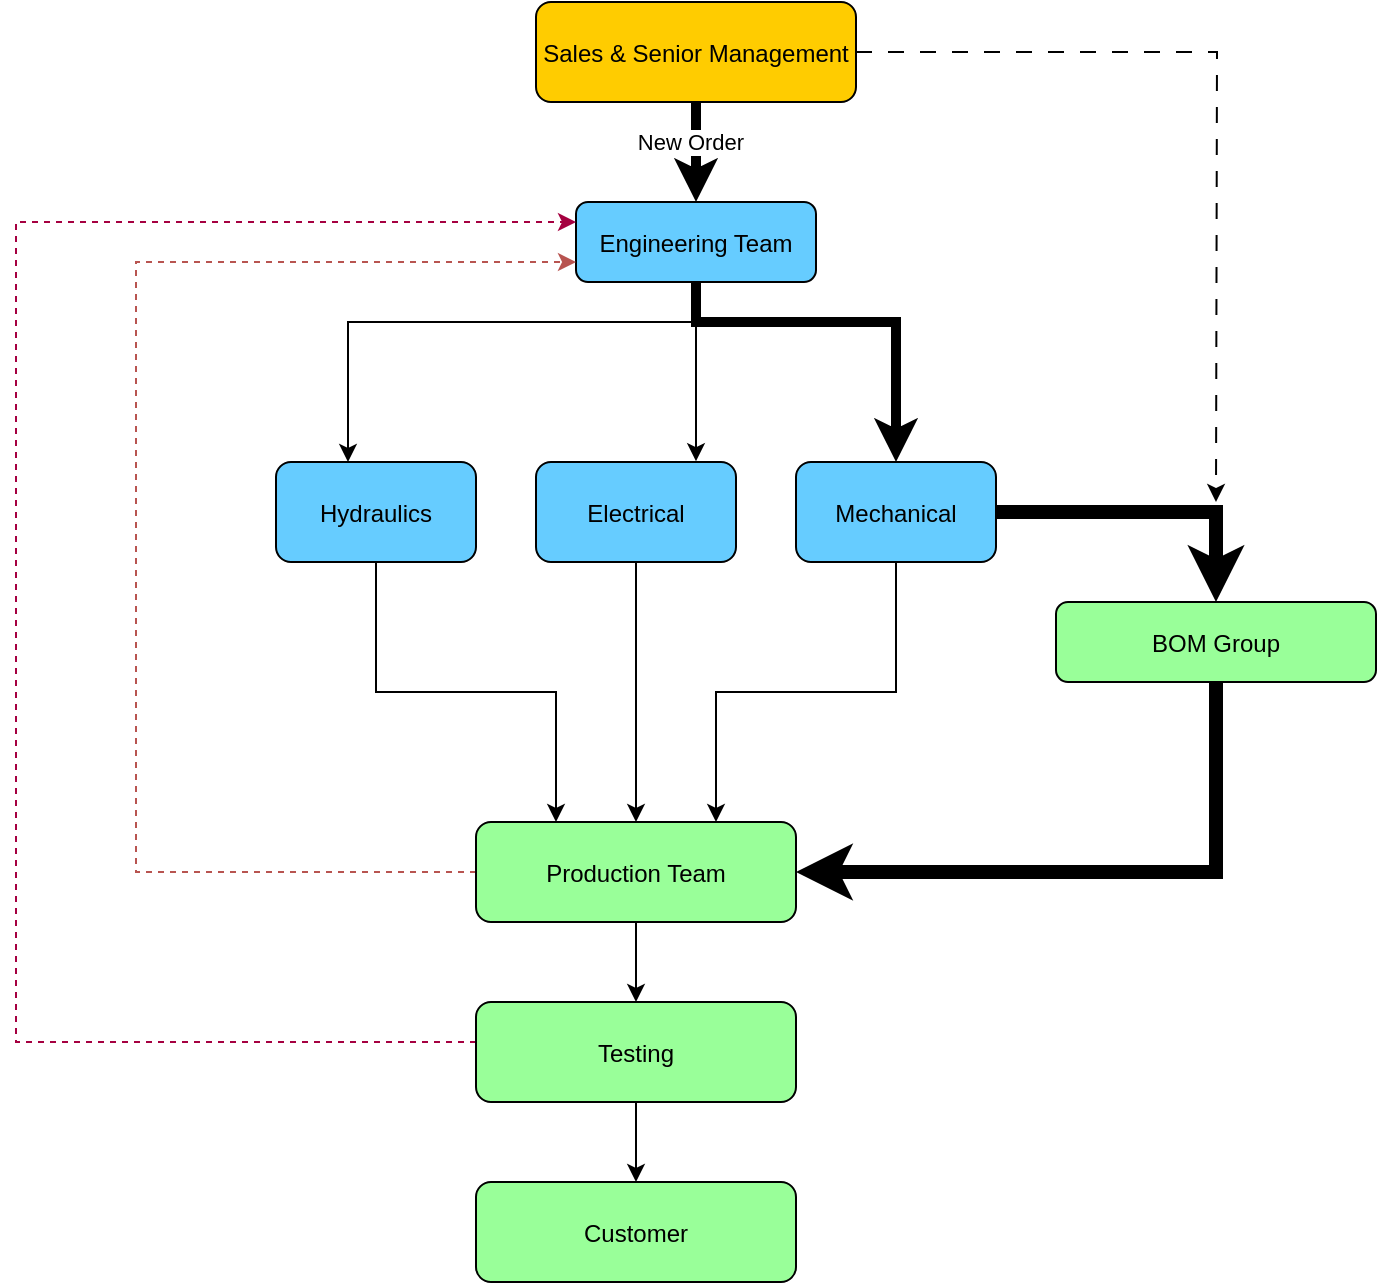 <mxfile version="26.1.0" pages="3">
  <diagram name="General" id="No3-iOUvfLazlfiff-4d">
    <mxGraphModel dx="2045" dy="622" grid="1" gridSize="10" guides="1" tooltips="1" connect="1" arrows="1" fold="1" page="1" pageScale="1" pageWidth="850" pageHeight="1100" math="0" shadow="0">
      <root>
        <mxCell id="0" />
        <mxCell id="1" parent="0" />
        <mxCell id="SzrzubWZVBXM1hfCZhp--23" style="edgeStyle=orthogonalEdgeStyle;rounded=0;orthogonalLoop=1;jettySize=auto;html=1;dashed=1;dashPattern=8 8;" parent="1" source="2" edge="1">
          <mxGeometry relative="1" as="geometry">
            <mxPoint x="430" y="300" as="targetPoint" />
          </mxGeometry>
        </mxCell>
        <mxCell id="2" value="Sales &amp; Senior Management" style="rounded=1;fillColor=#FFCC00;" parent="1" vertex="1">
          <mxGeometry x="90" y="50" width="160" height="50" as="geometry" />
        </mxCell>
        <mxCell id="SzrzubWZVBXM1hfCZhp--17" style="edgeStyle=orthogonalEdgeStyle;rounded=0;orthogonalLoop=1;jettySize=auto;html=1;entryX=0.5;entryY=0;entryDx=0;entryDy=0;exitX=1;exitY=0.5;exitDx=0;exitDy=0;strokeWidth=5;" parent="1" source="3" target="5" edge="1">
          <mxGeometry relative="1" as="geometry">
            <mxPoint x="290" y="140" as="targetPoint" />
            <Array as="points">
              <mxPoint x="170" y="170" />
              <mxPoint x="170" y="210" />
              <mxPoint x="270" y="210" />
            </Array>
          </mxGeometry>
        </mxCell>
        <mxCell id="3" value="Engineering Team" style="rounded=1;fillColor=#66CCFF;" parent="1" vertex="1">
          <mxGeometry x="110" y="150" width="120" height="40" as="geometry" />
        </mxCell>
        <mxCell id="iDRPf3AtdjNOAsDnwFqB-9" style="edgeStyle=orthogonalEdgeStyle;rounded=0;orthogonalLoop=1;jettySize=auto;html=1;entryX=0.5;entryY=0;entryDx=0;entryDy=0;" edge="1" parent="1" source="4" target="iDRPf3AtdjNOAsDnwFqB-8">
          <mxGeometry relative="1" as="geometry" />
        </mxCell>
        <mxCell id="iDRPf3AtdjNOAsDnwFqB-12" style="edgeStyle=orthogonalEdgeStyle;rounded=0;orthogonalLoop=1;jettySize=auto;html=1;entryX=0;entryY=0.75;entryDx=0;entryDy=0;fillColor=#f8cecc;strokeColor=#b85450;dashed=1;" edge="1" parent="1" source="4" target="3">
          <mxGeometry relative="1" as="geometry">
            <mxPoint x="-320" y="170" as="targetPoint" />
            <Array as="points">
              <mxPoint x="-110" y="485" />
              <mxPoint x="-110" y="180" />
            </Array>
          </mxGeometry>
        </mxCell>
        <mxCell id="4" value="Production Team" style="rounded=1;fillColor=#99FF99;" parent="1" vertex="1">
          <mxGeometry x="60" y="460" width="160" height="50" as="geometry" />
        </mxCell>
        <mxCell id="SzrzubWZVBXM1hfCZhp--18" style="edgeStyle=orthogonalEdgeStyle;rounded=0;orthogonalLoop=1;jettySize=auto;html=1;entryX=0.5;entryY=0;entryDx=0;entryDy=0;strokeWidth=7;" parent="1" source="5" target="SzrzubWZVBXM1hfCZhp--13" edge="1">
          <mxGeometry relative="1" as="geometry" />
        </mxCell>
        <mxCell id="SzrzubWZVBXM1hfCZhp--27" style="edgeStyle=orthogonalEdgeStyle;rounded=0;orthogonalLoop=1;jettySize=auto;html=1;entryX=0.75;entryY=0;entryDx=0;entryDy=0;" parent="1" source="5" target="4" edge="1">
          <mxGeometry relative="1" as="geometry" />
        </mxCell>
        <mxCell id="5" value="Mechanical" style="rounded=1;fillColor=#66CCFF;" parent="1" vertex="1">
          <mxGeometry x="220" y="280" width="100" height="50" as="geometry" />
        </mxCell>
        <mxCell id="SzrzubWZVBXM1hfCZhp--26" style="edgeStyle=orthogonalEdgeStyle;rounded=0;orthogonalLoop=1;jettySize=auto;html=1;entryX=0.25;entryY=0;entryDx=0;entryDy=0;" parent="1" source="6" target="4" edge="1">
          <mxGeometry relative="1" as="geometry" />
        </mxCell>
        <mxCell id="6" value="Hydraulics" style="rounded=1;fillColor=#66CCFF;" parent="1" vertex="1">
          <mxGeometry x="-40" y="280" width="100" height="50" as="geometry" />
        </mxCell>
        <mxCell id="SzrzubWZVBXM1hfCZhp--22" style="edgeStyle=orthogonalEdgeStyle;rounded=0;orthogonalLoop=1;jettySize=auto;html=1;entryX=0.5;entryY=0;entryDx=0;entryDy=0;" parent="1" source="7" target="4" edge="1">
          <mxGeometry relative="1" as="geometry" />
        </mxCell>
        <mxCell id="7" value="Electrical" style="rounded=1;fillColor=#66CCFF;" parent="1" vertex="1">
          <mxGeometry x="90" y="280" width="100" height="50" as="geometry" />
        </mxCell>
        <mxCell id="8" style="strokeWidth=5;" parent="1" source="2" target="3" edge="1">
          <mxGeometry relative="1" as="geometry" />
        </mxCell>
        <mxCell id="SzrzubWZVBXM1hfCZhp--12" value="New Order" style="edgeLabel;html=1;align=center;verticalAlign=middle;resizable=0;points=[];" parent="8" vertex="1" connectable="0">
          <mxGeometry x="-0.2" y="-3" relative="1" as="geometry">
            <mxPoint as="offset" />
          </mxGeometry>
        </mxCell>
        <mxCell id="SzrzubWZVBXM1hfCZhp--15" style="edgeStyle=orthogonalEdgeStyle;rounded=0;orthogonalLoop=1;jettySize=auto;html=1;entryX=1;entryY=0.5;entryDx=0;entryDy=0;strokeWidth=7;" parent="1" source="SzrzubWZVBXM1hfCZhp--13" target="4" edge="1">
          <mxGeometry relative="1" as="geometry">
            <mxPoint x="310" y="350" as="targetPoint" />
            <Array as="points">
              <mxPoint x="430" y="485" />
            </Array>
          </mxGeometry>
        </mxCell>
        <mxCell id="SzrzubWZVBXM1hfCZhp--13" value="BOM Group" style="rounded=1;fillColor=#99FF99;" parent="1" vertex="1">
          <mxGeometry x="350" y="350" width="160" height="40" as="geometry" />
        </mxCell>
        <mxCell id="SzrzubWZVBXM1hfCZhp--19" style="edgeStyle=orthogonalEdgeStyle;rounded=0;orthogonalLoop=1;jettySize=auto;html=1;entryX=0.8;entryY=-0.008;entryDx=0;entryDy=0;entryPerimeter=0;" parent="1" source="3" target="7" edge="1">
          <mxGeometry relative="1" as="geometry" />
        </mxCell>
        <mxCell id="SzrzubWZVBXM1hfCZhp--20" style="edgeStyle=orthogonalEdgeStyle;rounded=0;orthogonalLoop=1;jettySize=auto;html=1;entryX=0.36;entryY=0;entryDx=0;entryDy=0;entryPerimeter=0;" parent="1" source="3" target="6" edge="1">
          <mxGeometry relative="1" as="geometry">
            <Array as="points">
              <mxPoint x="170" y="210" />
              <mxPoint x="-4" y="210" />
            </Array>
          </mxGeometry>
        </mxCell>
        <mxCell id="iDRPf3AtdjNOAsDnwFqB-11" style="edgeStyle=orthogonalEdgeStyle;rounded=0;orthogonalLoop=1;jettySize=auto;html=1;entryX=0.5;entryY=0;entryDx=0;entryDy=0;" edge="1" parent="1" source="iDRPf3AtdjNOAsDnwFqB-8" target="iDRPf3AtdjNOAsDnwFqB-10">
          <mxGeometry relative="1" as="geometry" />
        </mxCell>
        <mxCell id="iDRPf3AtdjNOAsDnwFqB-13" style="edgeStyle=orthogonalEdgeStyle;rounded=0;orthogonalLoop=1;jettySize=auto;html=1;fillColor=#d80073;strokeColor=#A50040;dashed=1;" edge="1" parent="1" source="iDRPf3AtdjNOAsDnwFqB-8">
          <mxGeometry relative="1" as="geometry">
            <mxPoint x="110" y="160" as="targetPoint" />
            <Array as="points">
              <mxPoint x="-170" y="570" />
              <mxPoint x="-170" y="160" />
              <mxPoint x="110" y="160" />
            </Array>
          </mxGeometry>
        </mxCell>
        <mxCell id="iDRPf3AtdjNOAsDnwFqB-8" value="Testing" style="rounded=1;fillColor=#99FF99;" vertex="1" parent="1">
          <mxGeometry x="60" y="550" width="160" height="50" as="geometry" />
        </mxCell>
        <mxCell id="iDRPf3AtdjNOAsDnwFqB-10" value="Customer" style="rounded=1;fillColor=#99FF99;" vertex="1" parent="1">
          <mxGeometry x="60" y="640" width="160" height="50" as="geometry" />
        </mxCell>
      </root>
    </mxGraphModel>
  </diagram>
  <diagram id="85QVw6fzVb0mpSmpkDnV" name="Engineering">
    <mxGraphModel dx="2537" dy="878" grid="1" gridSize="10" guides="1" tooltips="1" connect="1" arrows="1" fold="1" page="1" pageScale="1" pageWidth="850" pageHeight="1100" math="0" shadow="0">
      <root>
        <mxCell id="0" />
        <mxCell id="1" parent="0" />
        <mxCell id="node1" value="Task/Request Received" style="rounded=1;fillColor=#FFFFCC;" vertex="1" parent="1">
          <mxGeometry x="150" y="30" width="200" height="50" as="geometry" />
        </mxCell>
        <mxCell id="node3" value="Assign task to Engineering Lead" style="rounded=1;fillColor=#e3c800;fontColor=#000000;strokeColor=#B09500;" vertex="1" parent="1">
          <mxGeometry x="150" y="180" width="200" height="50" as="geometry" />
        </mxCell>
        <mxCell id="node4" value="Engineering Lead &#xa;Filter Task Type?" style="shape=rhombus;perimeter=rhombusPerimeter;fillColor=#1ba1e2;fontColor=#ffffff;strokeColor=#006EAF;" vertex="1" parent="1">
          <mxGeometry x="130" y="250" width="240" height="80" as="geometry" />
        </mxCell>
        <mxCell id="node6" value="Hydraulics Task: &#xa;Works with Hydraulic Engineer" style="rounded=1;fillColor=#60a917;fontColor=#ffffff;strokeColor=#2D7600;" vertex="1" parent="1">
          <mxGeometry x="425" y="370" width="250" height="50" as="geometry" />
        </mxCell>
        <mxCell id="1MNc7-N7yqB63XDzpFrG-16" style="edgeStyle=orthogonalEdgeStyle;rounded=0;orthogonalLoop=1;jettySize=auto;html=1;entryX=0;entryY=0.5;entryDx=0;entryDy=0;" edge="1" parent="1" source="node8" target="node9">
          <mxGeometry relative="1" as="geometry">
            <Array as="points">
              <mxPoint x="-60" y="550" />
            </Array>
          </mxGeometry>
        </mxCell>
        <mxCell id="node8" value="Too Difficult: &#xa;Works with Senior Design Engineer" style="rounded=1;fillColor=#A2C4C9;" vertex="1" parent="1">
          <mxGeometry x="-180" y="370" width="250" height="50" as="geometry" />
        </mxCell>
        <mxCell id="9KwKzdnsQLaEPr1uJze_-3" value="" style="edgeStyle=orthogonalEdgeStyle;rounded=0;orthogonalLoop=1;jettySize=auto;html=1;" edge="1" parent="1" source="node9" target="node5">
          <mxGeometry relative="1" as="geometry" />
        </mxCell>
        <mxCell id="node9" value="Engineering Lead &#xa;releases drawing/solution to BOM Group" style="rounded=1;fillColor=#1ba1e2;fontColor=#ffffff;strokeColor=#006EAF;" vertex="1" parent="1">
          <mxGeometry x="100" y="525" width="300" height="50" as="geometry" />
        </mxCell>
        <mxCell id="node10" value="BOM Group forwards to Purchasing/Production" style="rounded=1;fillColor=#B6D7A8;" vertex="1" parent="1">
          <mxGeometry x="100" y="660" width="300" height="50" as="geometry" />
        </mxCell>
        <mxCell id="edge1" style="edgeStyle=orthogonalEdgeStyle;rounded=0;entryX=0.5;entryY=0;entryDx=0;entryDy=0;" edge="1" parent="1" source="node1" target="9KwKzdnsQLaEPr1uJze_-4">
          <mxGeometry relative="1" as="geometry">
            <mxPoint x="250" y="100" as="targetPoint" />
          </mxGeometry>
        </mxCell>
        <mxCell id="edge2" style="edgeStyle=orthogonalEdgeStyle;rounded=0;exitX=0.5;exitY=1;exitDx=0;exitDy=0;" edge="1" parent="1" source="9KwKzdnsQLaEPr1uJze_-4" target="node3">
          <mxGeometry relative="1" as="geometry">
            <mxPoint x="250" y="150" as="sourcePoint" />
          </mxGeometry>
        </mxCell>
        <mxCell id="edge3" style="edgeStyle=orthogonalEdgeStyle;rounded=0;" edge="1" parent="1" source="node3" target="node4">
          <mxGeometry relative="1" as="geometry" />
        </mxCell>
        <mxCell id="edge4" style="edgeStyle=orthogonalEdgeStyle;rounded=0;html=1;" edge="1" parent="1" source="node4" target="node5">
          <mxGeometry relative="1" as="geometry">
            <mxPoint x="80" y="300" as="targetPoint" />
          </mxGeometry>
        </mxCell>
        <mxCell id="edge5" style="edgeStyle=orthogonalEdgeStyle;rounded=0;html=1;" edge="1" parent="1" source="node4" target="node6">
          <mxGeometry relative="1" as="geometry">
            <mxPoint x="420" y="300" as="targetPoint" />
          </mxGeometry>
        </mxCell>
        <mxCell id="edge6" style="edgeStyle=orthogonalEdgeStyle;rounded=0;html=1;" edge="1" parent="1" source="node4" target="node7">
          <mxGeometry relative="1" as="geometry">
            <mxPoint x="80" y="300" as="targetPoint" />
          </mxGeometry>
        </mxCell>
        <mxCell id="edge7" style="edgeStyle=orthogonalEdgeStyle;rounded=0;html=1;" edge="1" parent="1" source="node4" target="node8">
          <mxGeometry relative="1" as="geometry">
            <mxPoint x="420" y="300" as="targetPoint" />
          </mxGeometry>
        </mxCell>
        <mxCell id="edge9" style="edgeStyle=orthogonalEdgeStyle;rounded=0;" edge="1" parent="1" source="node6" target="node9">
          <mxGeometry relative="1" as="geometry">
            <Array as="points">
              <mxPoint x="550" y="530" />
            </Array>
          </mxGeometry>
        </mxCell>
        <mxCell id="edge10" style="edgeStyle=orthogonalEdgeStyle;rounded=0;" edge="1" parent="1" source="node7" target="node9">
          <mxGeometry relative="1" as="geometry">
            <Array as="points">
              <mxPoint x="830" y="550" />
            </Array>
          </mxGeometry>
        </mxCell>
        <mxCell id="edge12" style="edgeStyle=orthogonalEdgeStyle;rounded=0;" edge="1" parent="1" source="node9" target="node10">
          <mxGeometry relative="1" as="geometry" />
        </mxCell>
        <mxCell id="node7" value="Electrical Task: &#xa;Works with Electrical Engineer" style="rounded=1;fillColor=#d80073;fontColor=#ffffff;strokeColor=#A50040;" vertex="1" parent="1">
          <mxGeometry x="710" y="370" width="250" height="50" as="geometry" />
        </mxCell>
        <mxCell id="1MNc7-N7yqB63XDzpFrG-15" style="edgeStyle=orthogonalEdgeStyle;rounded=0;orthogonalLoop=1;jettySize=auto;html=1;" edge="1" parent="1" source="node5">
          <mxGeometry relative="1" as="geometry">
            <mxPoint x="250" y="525" as="targetPoint" />
            <Array as="points">
              <mxPoint x="250" y="525" />
            </Array>
          </mxGeometry>
        </mxCell>
        <mxCell id="node5" value="Mechanical Task: &#xa;Works alone or with Designer/Junior Engineers" style="rounded=1;fillColor=#1ba1e2;fontColor=#ffffff;strokeColor=#006EAF;" vertex="1" parent="1">
          <mxGeometry x="125" y="370" width="250" height="50" as="geometry" />
        </mxCell>
        <mxCell id="9KwKzdnsQLaEPr1uJze_-4" value="&lt;span style=&quot;text-wrap-mode: nowrap;&quot;&gt;Engineering Manager &lt;br&gt;filters task based on project&lt;/span&gt;" style="rhombus;whiteSpace=wrap;html=1;fillColor=#e3c800;fontColor=#000000;strokeColor=#B09500;" vertex="1" parent="1">
          <mxGeometry x="120" y="100" width="260" height="60" as="geometry" />
        </mxCell>
      </root>
    </mxGraphModel>
  </diagram>
  <diagram id="IbbpXL2FcBIL8GoWaBNN" name="Clickup">
    <mxGraphModel dx="1434" dy="746" grid="1" gridSize="10" guides="1" tooltips="1" connect="1" arrows="1" fold="1" page="1" pageScale="1" pageWidth="850" pageHeight="1100" math="0" shadow="0">
      <root>
        <mxCell id="0" />
        <mxCell id="1" parent="0" />
        <mxCell id="TGeP6-d0HH7yMN9INx-B-13" value="Google Sheets&amp;nbsp;&lt;div&gt;as data linker&amp;nbsp;&lt;/div&gt;" style="rounded=0;whiteSpace=wrap;html=1;fillColor=#66FF66;opacity=30;align=left;" parent="1" vertex="1">
          <mxGeometry x="70" y="260" width="490" height="260" as="geometry" />
        </mxCell>
        <mxCell id="2" value="Microsoft Excel" style="rounded=1;whiteSpace=wrap;html=1;align=center;verticalAlign=middle;fillColor=#dae8fc;" parent="1" vertex="1">
          <mxGeometry x="50" y="80" width="120" height="50" as="geometry" />
        </mxCell>
        <mxCell id="P3mDZlIxh-2CLUhGkdTf-10" style="edgeStyle=orthogonalEdgeStyle;rounded=0;orthogonalLoop=1;jettySize=auto;html=1;exitX=0.75;exitY=1;exitDx=0;exitDy=0;entryX=0;entryY=0;entryDx=0;entryDy=0;" edge="1" parent="1" source="3" target="6">
          <mxGeometry relative="1" as="geometry" />
        </mxCell>
        <mxCell id="P3mDZlIxh-2CLUhGkdTf-11" value="Retrive" style="edgeLabel;html=1;align=center;verticalAlign=middle;resizable=0;points=[];" vertex="1" connectable="0" parent="P3mDZlIxh-2CLUhGkdTf-10">
          <mxGeometry x="-0.034" y="1" relative="1" as="geometry">
            <mxPoint y="1" as="offset" />
          </mxGeometry>
        </mxCell>
        <mxCell id="3" value="Google Sheets&#xa;Master Sheet" style="rounded=1;whiteSpace=wrap;html=1;align=center;verticalAlign=middle;fillColor=#d5e8d4;" parent="1" vertex="1">
          <mxGeometry x="140" y="260" width="140" height="50" as="geometry" />
        </mxCell>
        <mxCell id="4" value="Google Sheets&#xa;Partial Info Sheet" style="rounded=1;whiteSpace=wrap;html=1;align=center;verticalAlign=middle;fillColor=#d5e8d4;" parent="1" vertex="1">
          <mxGeometry x="360" y="260" width="160" height="50" as="geometry" />
        </mxCell>
        <mxCell id="5" value="ClickUp&#xa;Project List" style="rounded=1;whiteSpace=wrap;html=1;align=center;verticalAlign=middle;fillColor=#fff2cc;" parent="1" vertex="1">
          <mxGeometry x="480" y="80" width="120" height="50" as="geometry" />
        </mxCell>
        <mxCell id="TGeP6-d0HH7yMN9INx-B-12" style="edgeStyle=orthogonalEdgeStyle;rounded=0;orthogonalLoop=1;jettySize=auto;html=1;exitX=0;exitY=0.5;exitDx=0;exitDy=0;entryX=0.5;entryY=1;entryDx=0;entryDy=0;" parent="1" source="6" target="3" edge="1">
          <mxGeometry relative="1" as="geometry" />
        </mxCell>
        <mxCell id="TGeP6-d0HH7yMN9INx-B-16" value="Query" style="edgeLabel;html=1;align=center;verticalAlign=middle;resizable=0;points=[];" parent="TGeP6-d0HH7yMN9INx-B-12" vertex="1" connectable="0">
          <mxGeometry x="-0.162" y="1" relative="1" as="geometry">
            <mxPoint x="1" y="-16" as="offset" />
          </mxGeometry>
        </mxCell>
        <mxCell id="P3mDZlIxh-2CLUhGkdTf-12" style="edgeStyle=orthogonalEdgeStyle;rounded=0;orthogonalLoop=1;jettySize=auto;html=1;exitX=0.5;exitY=0;exitDx=0;exitDy=0;entryX=0.25;entryY=1;entryDx=0;entryDy=0;" edge="1" parent="1" source="6" target="4">
          <mxGeometry relative="1" as="geometry">
            <Array as="points">
              <mxPoint x="370" y="358" />
              <mxPoint x="400" y="358" />
            </Array>
          </mxGeometry>
        </mxCell>
        <mxCell id="P3mDZlIxh-2CLUhGkdTf-13" value="Push" style="edgeLabel;html=1;align=center;verticalAlign=middle;resizable=0;points=[];" vertex="1" connectable="0" parent="P3mDZlIxh-2CLUhGkdTf-12">
          <mxGeometry x="0.016" y="-1" relative="1" as="geometry">
            <mxPoint y="1" as="offset" />
          </mxGeometry>
        </mxCell>
        <mxCell id="6" value="Macro (Sync Script)" style="ellipse;whiteSpace=wrap;html=1;align=center;verticalAlign=middle;fillColor=#f8cecc;" parent="1" vertex="1">
          <mxGeometry x="290" y="405" width="160" height="50" as="geometry" />
        </mxCell>
        <mxCell id="7" value="" style="endArrow=block;edgeStyle=orthogonalEdgeStyle;entryX=0.276;entryY=0.019;entryDx=0;entryDy=0;entryPerimeter=0;" parent="1" source="2" target="TGeP6-d0HH7yMN9INx-B-13" edge="1">
          <mxGeometry relative="1" as="geometry" />
        </mxCell>
        <mxCell id="TGeP6-d0HH7yMN9INx-B-11" value="Coupler.io" style="edgeLabel;html=1;align=center;verticalAlign=middle;resizable=0;points=[];" parent="7" vertex="1" connectable="0">
          <mxGeometry x="-0.225" y="-1" relative="1" as="geometry">
            <mxPoint as="offset" />
          </mxGeometry>
        </mxCell>
        <mxCell id="9" value="Two-Way Sync&#xa;Clickup to Sheets" style="edgeStyle=orthogonalEdgeStyle;startArrow=block;endArrow=block;entryX=0.5;entryY=1;entryDx=0;entryDy=0;exitX=0.755;exitY=0;exitDx=0;exitDy=0;exitPerimeter=0;" parent="1" source="TGeP6-d0HH7yMN9INx-B-13" target="5" edge="1">
          <mxGeometry x="0.011" relative="1" as="geometry">
            <mxPoint x="380" y="230" as="sourcePoint" />
            <Array as="points">
              <mxPoint x="440" y="195" />
              <mxPoint x="540" y="195" />
            </Array>
            <mxPoint as="offset" />
          </mxGeometry>
        </mxCell>
        <mxCell id="10" value="Trigger" style="endArrow=block;edgeStyle=elbowEdgeStyle;elbow=vertical;entryX=1;entryY=0.5;entryDx=0;entryDy=0;" parent="1" target="6" edge="1">
          <mxGeometry relative="1" as="geometry">
            <mxPoint x="490.0" y="310" as="sourcePoint" />
            <mxPoint x="460" y="430" as="targetPoint" />
            <Array as="points">
              <mxPoint x="510" y="430" />
            </Array>
          </mxGeometry>
        </mxCell>
        <mxCell id="TGeP6-d0HH7yMN9INx-B-18" value="List" style="swimlane;fontStyle=0;childLayout=stackLayout;horizontal=1;startSize=30;horizontalStack=0;resizeParent=1;resizeParentMax=0;resizeLast=0;collapsible=1;marginBottom=0;whiteSpace=wrap;html=1;fontSize=6;spacing=2;aspect=fixed;" parent="1" vertex="1">
          <mxGeometry x="340" y="455" width="130" height="113.88" as="geometry">
            <mxRectangle x="340" y="455" width="60" height="30" as="alternateBounds" />
          </mxGeometry>
        </mxCell>
        <mxCell id="TGeP6-d0HH7yMN9INx-B-19" value="Item 1" style="text;strokeColor=none;fillColor=none;align=left;verticalAlign=middle;spacingLeft=4;spacingRight=4;overflow=hidden;points=[[0,0.5],[1,0.5]];portConstraint=eastwest;rotatable=0;whiteSpace=wrap;html=1;fontSize=6;aspect=fixed;" parent="TGeP6-d0HH7yMN9INx-B-18" vertex="1">
          <mxGeometry y="30" width="130" height="27.96" as="geometry" />
        </mxCell>
        <mxCell id="TGeP6-d0HH7yMN9INx-B-20" value="Item 2" style="text;strokeColor=none;fillColor=none;align=left;verticalAlign=middle;spacingLeft=4;spacingRight=4;overflow=hidden;points=[[0,0.5],[1,0.5]];portConstraint=eastwest;rotatable=0;whiteSpace=wrap;html=1;fontSize=6;aspect=fixed;" parent="TGeP6-d0HH7yMN9INx-B-18" vertex="1">
          <mxGeometry y="57.96" width="130" height="27.96" as="geometry" />
        </mxCell>
        <mxCell id="TGeP6-d0HH7yMN9INx-B-21" value="Item 3" style="text;strokeColor=none;fillColor=none;align=left;verticalAlign=middle;spacingLeft=4;spacingRight=4;overflow=hidden;points=[[0,0.5],[1,0.5]];portConstraint=eastwest;rotatable=0;whiteSpace=wrap;html=1;fontSize=6;aspect=fixed;" parent="TGeP6-d0HH7yMN9INx-B-18" vertex="1">
          <mxGeometry y="85.92" width="130" height="27.96" as="geometry" />
        </mxCell>
      </root>
    </mxGraphModel>
  </diagram>
</mxfile>
